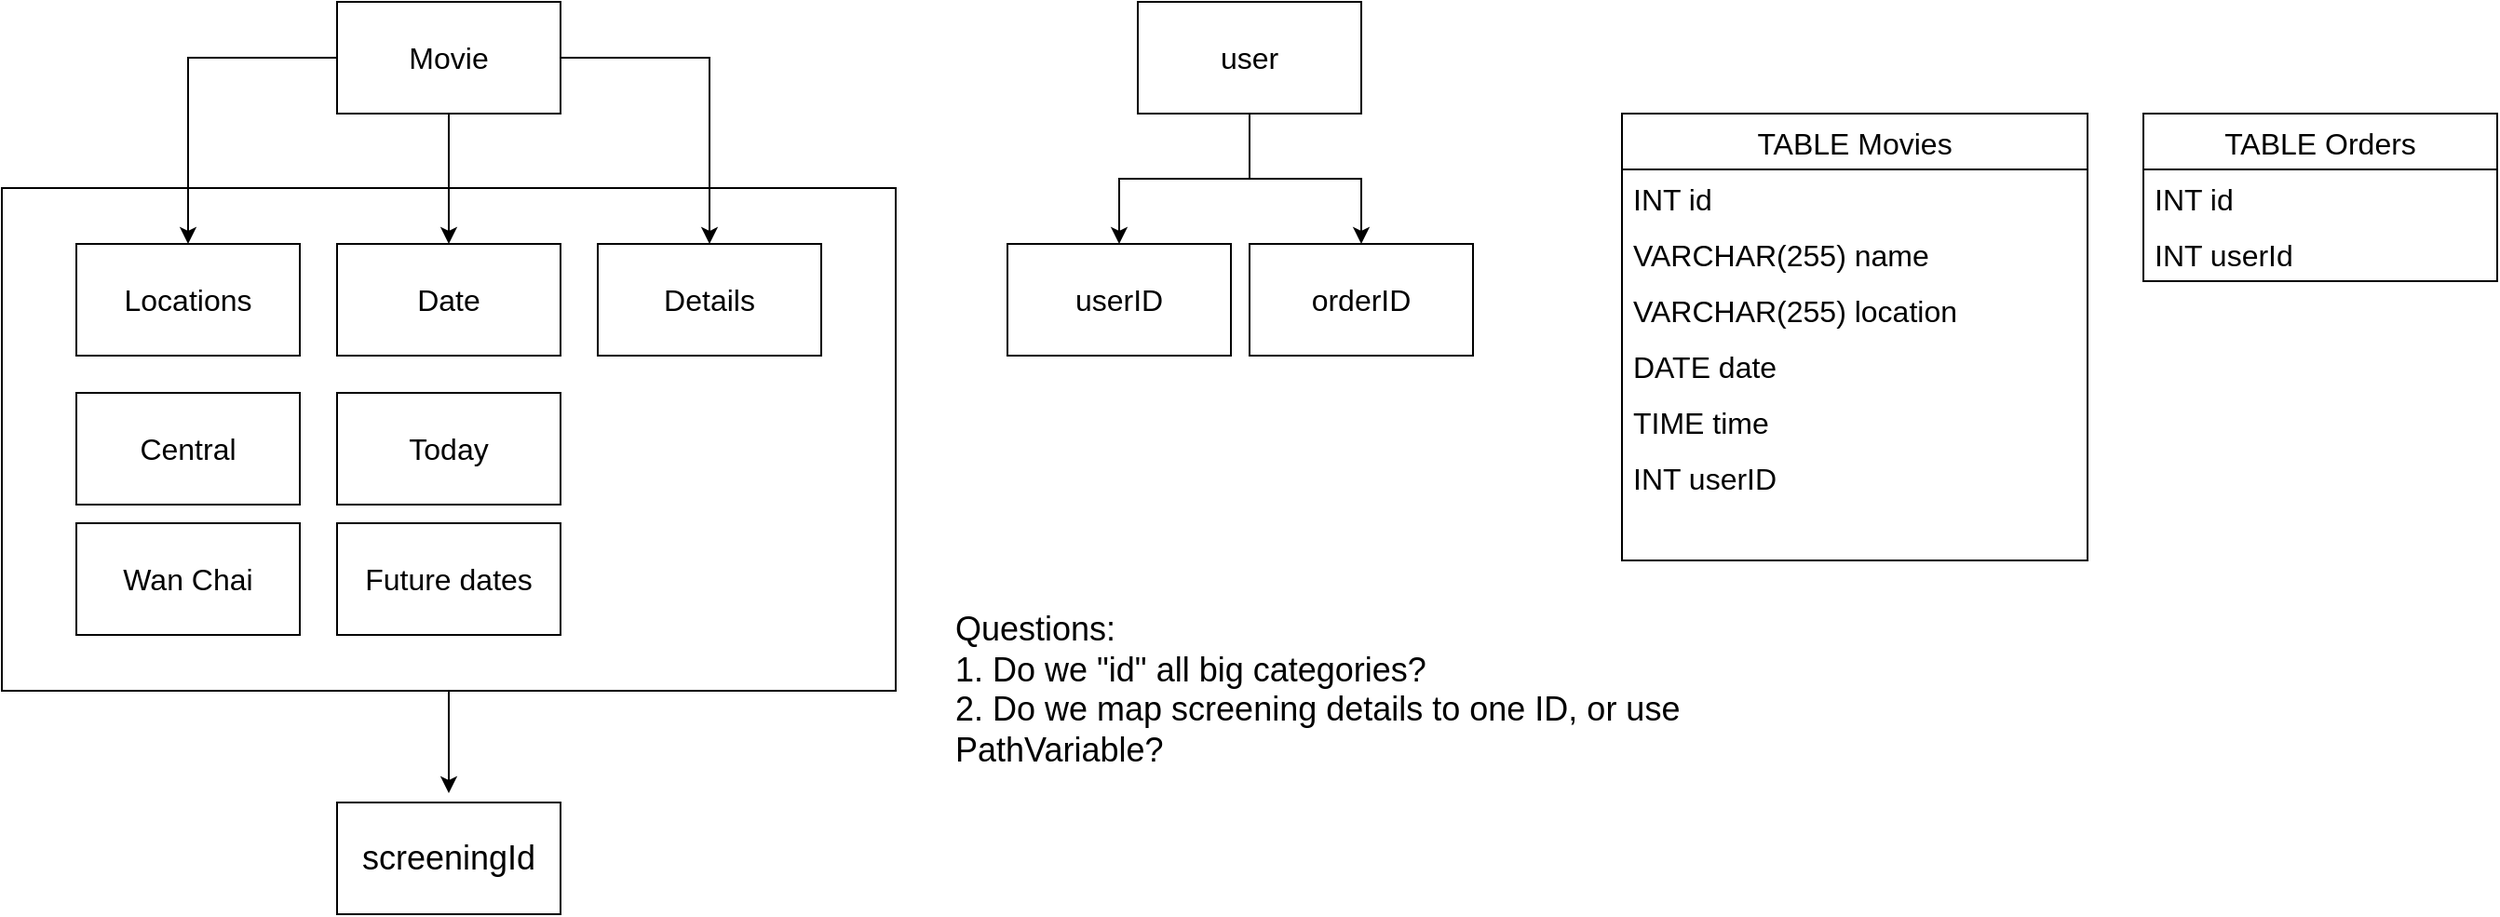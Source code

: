 <mxfile version="15.6.8" type="github" pages="2">
  <diagram id="inf0msOMzO1k1MvchSSj" name="Page-1">
    <mxGraphModel dx="1426" dy="738" grid="1" gridSize="10" guides="1" tooltips="1" connect="1" arrows="1" fold="1" page="1" pageScale="1" pageWidth="1654" pageHeight="1169" math="0" shadow="0">
      <root>
        <mxCell id="0" />
        <mxCell id="1" parent="0" />
        <mxCell id="XJIBHl0FXU8qW76EnuhN-33" style="edgeStyle=orthogonalEdgeStyle;rounded=0;orthogonalLoop=1;jettySize=auto;html=1;entryX=0.5;entryY=0;entryDx=0;entryDy=0;fontSize=18;" edge="1" parent="1" source="XJIBHl0FXU8qW76EnuhN-31">
          <mxGeometry relative="1" as="geometry">
            <mxPoint x="300" y="525" as="targetPoint" />
          </mxGeometry>
        </mxCell>
        <mxCell id="XJIBHl0FXU8qW76EnuhN-31" value="" style="rounded=0;whiteSpace=wrap;html=1;fontSize=18;align=left;verticalAlign=top;" vertex="1" parent="1">
          <mxGeometry x="60" y="200" width="480" height="270" as="geometry" />
        </mxCell>
        <mxCell id="XJIBHl0FXU8qW76EnuhN-2" value="TABLE Movies" style="swimlane;fontStyle=0;childLayout=stackLayout;horizontal=1;startSize=30;horizontalStack=0;resizeParent=1;resizeParentMax=0;resizeLast=0;collapsible=1;marginBottom=0;fontSize=16;" vertex="1" parent="1">
          <mxGeometry x="930" y="160" width="250" height="240" as="geometry" />
        </mxCell>
        <mxCell id="XJIBHl0FXU8qW76EnuhN-3" value="INT id" style="text;strokeColor=none;fillColor=none;align=left;verticalAlign=middle;spacingLeft=4;spacingRight=4;overflow=hidden;points=[[0,0.5],[1,0.5]];portConstraint=eastwest;rotatable=0;fontSize=16;" vertex="1" parent="XJIBHl0FXU8qW76EnuhN-2">
          <mxGeometry y="30" width="250" height="30" as="geometry" />
        </mxCell>
        <mxCell id="XJIBHl0FXU8qW76EnuhN-10" value="VARCHAR(255) name" style="text;strokeColor=none;fillColor=none;align=left;verticalAlign=middle;spacingLeft=4;spacingRight=4;overflow=hidden;points=[[0,0.5],[1,0.5]];portConstraint=eastwest;rotatable=0;fontSize=16;" vertex="1" parent="XJIBHl0FXU8qW76EnuhN-2">
          <mxGeometry y="60" width="250" height="30" as="geometry" />
        </mxCell>
        <mxCell id="XJIBHl0FXU8qW76EnuhN-11" value="VARCHAR(255) location" style="text;strokeColor=none;fillColor=none;align=left;verticalAlign=middle;spacingLeft=4;spacingRight=4;overflow=hidden;points=[[0,0.5],[1,0.5]];portConstraint=eastwest;rotatable=0;fontSize=16;" vertex="1" parent="XJIBHl0FXU8qW76EnuhN-2">
          <mxGeometry y="90" width="250" height="30" as="geometry" />
        </mxCell>
        <mxCell id="XJIBHl0FXU8qW76EnuhN-9" value="DATE date" style="text;strokeColor=none;fillColor=none;align=left;verticalAlign=middle;spacingLeft=4;spacingRight=4;overflow=hidden;points=[[0,0.5],[1,0.5]];portConstraint=eastwest;rotatable=0;fontSize=16;" vertex="1" parent="XJIBHl0FXU8qW76EnuhN-2">
          <mxGeometry y="120" width="250" height="30" as="geometry" />
        </mxCell>
        <mxCell id="XJIBHl0FXU8qW76EnuhN-8" value="TIME time" style="text;strokeColor=none;fillColor=none;align=left;verticalAlign=middle;spacingLeft=4;spacingRight=4;overflow=hidden;points=[[0,0.5],[1,0.5]];portConstraint=eastwest;rotatable=0;fontSize=16;" vertex="1" parent="XJIBHl0FXU8qW76EnuhN-2">
          <mxGeometry y="150" width="250" height="30" as="geometry" />
        </mxCell>
        <mxCell id="XJIBHl0FXU8qW76EnuhN-7" value="INT userID" style="text;strokeColor=none;fillColor=none;align=left;verticalAlign=middle;spacingLeft=4;spacingRight=4;overflow=hidden;points=[[0,0.5],[1,0.5]];portConstraint=eastwest;rotatable=0;fontSize=16;" vertex="1" parent="XJIBHl0FXU8qW76EnuhN-2">
          <mxGeometry y="180" width="250" height="30" as="geometry" />
        </mxCell>
        <mxCell id="XJIBHl0FXU8qW76EnuhN-6" style="text;strokeColor=none;fillColor=none;align=left;verticalAlign=middle;spacingLeft=4;spacingRight=4;overflow=hidden;points=[[0,0.5],[1,0.5]];portConstraint=eastwest;rotatable=0;fontSize=16;" vertex="1" parent="XJIBHl0FXU8qW76EnuhN-2">
          <mxGeometry y="210" width="250" height="30" as="geometry" />
        </mxCell>
        <mxCell id="XJIBHl0FXU8qW76EnuhN-20" style="edgeStyle=orthogonalEdgeStyle;rounded=0;orthogonalLoop=1;jettySize=auto;html=1;entryX=0.5;entryY=0;entryDx=0;entryDy=0;fontSize=16;" edge="1" parent="1" source="XJIBHl0FXU8qW76EnuhN-12" target="XJIBHl0FXU8qW76EnuhN-18">
          <mxGeometry relative="1" as="geometry" />
        </mxCell>
        <mxCell id="XJIBHl0FXU8qW76EnuhN-21" style="edgeStyle=orthogonalEdgeStyle;rounded=0;orthogonalLoop=1;jettySize=auto;html=1;entryX=0.5;entryY=0;entryDx=0;entryDy=0;fontSize=16;" edge="1" parent="1" source="XJIBHl0FXU8qW76EnuhN-12" target="XJIBHl0FXU8qW76EnuhN-19">
          <mxGeometry relative="1" as="geometry" />
        </mxCell>
        <mxCell id="XJIBHl0FXU8qW76EnuhN-22" style="edgeStyle=orthogonalEdgeStyle;rounded=0;orthogonalLoop=1;jettySize=auto;html=1;entryX=0.5;entryY=0;entryDx=0;entryDy=0;fontSize=16;" edge="1" parent="1" source="XJIBHl0FXU8qW76EnuhN-12" target="XJIBHl0FXU8qW76EnuhN-16">
          <mxGeometry relative="1" as="geometry" />
        </mxCell>
        <mxCell id="XJIBHl0FXU8qW76EnuhN-12" value="Movie" style="rounded=0;whiteSpace=wrap;html=1;fontSize=16;" vertex="1" parent="1">
          <mxGeometry x="240" y="100" width="120" height="60" as="geometry" />
        </mxCell>
        <mxCell id="XJIBHl0FXU8qW76EnuhN-13" value="Central" style="rounded=0;whiteSpace=wrap;html=1;fontSize=16;" vertex="1" parent="1">
          <mxGeometry x="100" y="310" width="120" height="60" as="geometry" />
        </mxCell>
        <mxCell id="XJIBHl0FXU8qW76EnuhN-14" value="Wan Chai" style="rounded=0;whiteSpace=wrap;html=1;fontSize=16;" vertex="1" parent="1">
          <mxGeometry x="100" y="380" width="120" height="60" as="geometry" />
        </mxCell>
        <mxCell id="XJIBHl0FXU8qW76EnuhN-15" value="Today" style="rounded=0;whiteSpace=wrap;html=1;fontSize=16;" vertex="1" parent="1">
          <mxGeometry x="240" y="310" width="120" height="60" as="geometry" />
        </mxCell>
        <mxCell id="XJIBHl0FXU8qW76EnuhN-16" value="Details" style="rounded=0;whiteSpace=wrap;html=1;fontSize=16;" vertex="1" parent="1">
          <mxGeometry x="380" y="230" width="120" height="60" as="geometry" />
        </mxCell>
        <mxCell id="XJIBHl0FXU8qW76EnuhN-17" value="Future dates" style="rounded=0;whiteSpace=wrap;html=1;fontSize=16;" vertex="1" parent="1">
          <mxGeometry x="240" y="380" width="120" height="60" as="geometry" />
        </mxCell>
        <mxCell id="XJIBHl0FXU8qW76EnuhN-18" value="Locations" style="rounded=0;whiteSpace=wrap;html=1;fontSize=16;" vertex="1" parent="1">
          <mxGeometry x="100" y="230" width="120" height="60" as="geometry" />
        </mxCell>
        <mxCell id="XJIBHl0FXU8qW76EnuhN-19" value="Date" style="rounded=0;whiteSpace=wrap;html=1;fontSize=16;" vertex="1" parent="1">
          <mxGeometry x="240" y="230" width="120" height="60" as="geometry" />
        </mxCell>
        <mxCell id="XJIBHl0FXU8qW76EnuhN-25" style="edgeStyle=orthogonalEdgeStyle;rounded=0;orthogonalLoop=1;jettySize=auto;html=1;entryX=0.5;entryY=0;entryDx=0;entryDy=0;fontSize=16;" edge="1" parent="1" source="XJIBHl0FXU8qW76EnuhN-23" target="XJIBHl0FXU8qW76EnuhN-24">
          <mxGeometry relative="1" as="geometry" />
        </mxCell>
        <mxCell id="XJIBHl0FXU8qW76EnuhN-27" style="edgeStyle=orthogonalEdgeStyle;rounded=0;orthogonalLoop=1;jettySize=auto;html=1;entryX=0.5;entryY=0;entryDx=0;entryDy=0;fontSize=16;" edge="1" parent="1" source="XJIBHl0FXU8qW76EnuhN-23" target="XJIBHl0FXU8qW76EnuhN-26">
          <mxGeometry relative="1" as="geometry" />
        </mxCell>
        <mxCell id="XJIBHl0FXU8qW76EnuhN-23" value="user" style="rounded=0;whiteSpace=wrap;html=1;fontSize=16;" vertex="1" parent="1">
          <mxGeometry x="670" y="100" width="120" height="60" as="geometry" />
        </mxCell>
        <mxCell id="XJIBHl0FXU8qW76EnuhN-24" value="userID" style="rounded=0;whiteSpace=wrap;html=1;fontSize=16;" vertex="1" parent="1">
          <mxGeometry x="600" y="230" width="120" height="60" as="geometry" />
        </mxCell>
        <mxCell id="XJIBHl0FXU8qW76EnuhN-26" value="orderID" style="rounded=0;whiteSpace=wrap;html=1;fontSize=16;" vertex="1" parent="1">
          <mxGeometry x="730" y="230" width="120" height="60" as="geometry" />
        </mxCell>
        <mxCell id="XJIBHl0FXU8qW76EnuhN-30" value="Questions:&lt;br&gt;1. Do we &quot;id&quot; all big categories?&lt;br&gt;2. Do we map screening details to one ID, or use PathVariable?" style="text;html=1;strokeColor=none;fillColor=none;align=left;verticalAlign=top;whiteSpace=wrap;rounded=0;fontSize=18;" vertex="1" parent="1">
          <mxGeometry x="570" y="420" width="450" height="170" as="geometry" />
        </mxCell>
        <mxCell id="XJIBHl0FXU8qW76EnuhN-34" value="screeningId" style="rounded=0;whiteSpace=wrap;html=1;fontSize=18;align=center;verticalAlign=middle;" vertex="1" parent="1">
          <mxGeometry x="240" y="530" width="120" height="60" as="geometry" />
        </mxCell>
        <mxCell id="XJIBHl0FXU8qW76EnuhN-35" value="TABLE Orders" style="swimlane;fontStyle=0;childLayout=stackLayout;horizontal=1;startSize=30;horizontalStack=0;resizeParent=1;resizeParentMax=0;resizeLast=0;collapsible=1;marginBottom=0;fontSize=16;align=center;verticalAlign=middle;" vertex="1" parent="1">
          <mxGeometry x="1210" y="160" width="190" height="90" as="geometry" />
        </mxCell>
        <mxCell id="XJIBHl0FXU8qW76EnuhN-36" value="INT id" style="text;strokeColor=none;fillColor=none;align=left;verticalAlign=middle;spacingLeft=4;spacingRight=4;overflow=hidden;points=[[0,0.5],[1,0.5]];portConstraint=eastwest;rotatable=0;fontSize=16;" vertex="1" parent="XJIBHl0FXU8qW76EnuhN-35">
          <mxGeometry y="30" width="190" height="30" as="geometry" />
        </mxCell>
        <mxCell id="XJIBHl0FXU8qW76EnuhN-37" value="INT userId" style="text;strokeColor=none;fillColor=none;align=left;verticalAlign=middle;spacingLeft=4;spacingRight=4;overflow=hidden;points=[[0,0.5],[1,0.5]];portConstraint=eastwest;rotatable=0;fontSize=16;" vertex="1" parent="XJIBHl0FXU8qW76EnuhN-35">
          <mxGeometry y="60" width="190" height="30" as="geometry" />
        </mxCell>
      </root>
    </mxGraphModel>
  </diagram>
  <diagram id="grS8_UR6S99u-IbPH8pO" name="Page-2">
    <mxGraphModel dx="1149" dy="530" grid="1" gridSize="10" guides="1" tooltips="1" connect="1" arrows="1" fold="1" page="1" pageScale="1" pageWidth="1654" pageHeight="1169" math="0" shadow="0">
      <root>
        <mxCell id="7yAR-VL2dvo0NPLu3Ppd-0" />
        <mxCell id="7yAR-VL2dvo0NPLu3Ppd-1" parent="7yAR-VL2dvo0NPLu3Ppd-0" />
        <mxCell id="_8JNzzaA8c2axMnzPEc8-0" value="" style="rounded=0;whiteSpace=wrap;html=1;fontSize=20;align=center;verticalAlign=middle;" vertex="1" parent="7yAR-VL2dvo0NPLu3Ppd-1">
          <mxGeometry x="20" y="320" width="350" height="420" as="geometry" />
        </mxCell>
        <mxCell id="lydlfmzGHMB77oC5Nd6J-48" style="edgeStyle=orthogonalEdgeStyle;rounded=0;orthogonalLoop=1;jettySize=auto;html=1;exitX=0.5;exitY=0;exitDx=0;exitDy=0;fontSize=13;" edge="1" parent="7yAR-VL2dvo0NPLu3Ppd-1" source="_8JNzzaA8c2axMnzPEc8-1">
          <mxGeometry relative="1" as="geometry">
            <mxPoint x="194.667" y="180" as="targetPoint" />
          </mxGeometry>
        </mxCell>
        <mxCell id="lydlfmzGHMB77oC5Nd6J-50" style="edgeStyle=orthogonalEdgeStyle;rounded=0;orthogonalLoop=1;jettySize=auto;html=1;exitX=0.75;exitY=0;exitDx=0;exitDy=0;fontSize=16;entryX=0.5;entryY=1;entryDx=0;entryDy=0;" edge="1" parent="7yAR-VL2dvo0NPLu3Ppd-1" source="_8JNzzaA8c2axMnzPEc8-1" target="lydlfmzGHMB77oC5Nd6J-51">
          <mxGeometry relative="1" as="geometry">
            <mxPoint x="440" y="190" as="targetPoint" />
          </mxGeometry>
        </mxCell>
        <mxCell id="_8JNzzaA8c2axMnzPEc8-1" value="Header&lt;br&gt;(Permanent)" style="rounded=0;whiteSpace=wrap;html=1;fontSize=20;align=center;verticalAlign=middle;" vertex="1" parent="7yAR-VL2dvo0NPLu3Ppd-1">
          <mxGeometry x="40" y="340" width="310" height="80" as="geometry" />
        </mxCell>
        <mxCell id="Tnv73IaCdccbraMQyGJb-22" style="edgeStyle=orthogonalEdgeStyle;rounded=0;orthogonalLoop=1;jettySize=auto;html=1;exitX=1;exitY=0.5;exitDx=0;exitDy=0;entryX=0;entryY=0.525;entryDx=0;entryDy=0;entryPerimeter=0;fontSize=16;" edge="1" parent="7yAR-VL2dvo0NPLu3Ppd-1" source="_8JNzzaA8c2axMnzPEc8-2" target="lydlfmzGHMB77oC5Nd6J-0">
          <mxGeometry relative="1" as="geometry" />
        </mxCell>
        <mxCell id="_8JNzzaA8c2axMnzPEc8-2" value="Navigation" style="rounded=0;whiteSpace=wrap;html=1;fontSize=20;align=center;verticalAlign=middle;" vertex="1" parent="7yAR-VL2dvo0NPLu3Ppd-1">
          <mxGeometry x="40" y="430" width="310" height="220" as="geometry" />
        </mxCell>
        <mxCell id="lydlfmzGHMB77oC5Nd6J-52" style="edgeStyle=orthogonalEdgeStyle;rounded=0;orthogonalLoop=1;jettySize=auto;html=1;exitX=0.5;exitY=1;exitDx=0;exitDy=0;fontSize=16;" edge="1" parent="7yAR-VL2dvo0NPLu3Ppd-1" source="_8JNzzaA8c2axMnzPEc8-3">
          <mxGeometry relative="1" as="geometry">
            <mxPoint x="320" y="930" as="targetPoint" />
            <Array as="points">
              <mxPoint x="195" y="930" />
            </Array>
          </mxGeometry>
        </mxCell>
        <mxCell id="_8JNzzaA8c2axMnzPEc8-3" value="Footer&lt;br&gt;(Permanent)" style="rounded=0;whiteSpace=wrap;html=1;fontSize=20;align=center;verticalAlign=middle;" vertex="1" parent="7yAR-VL2dvo0NPLu3Ppd-1">
          <mxGeometry x="40" y="670" width="310" height="60" as="geometry" />
        </mxCell>
        <mxCell id="lydlfmzGHMB77oC5Nd6J-55" value="" style="edgeStyle=orthogonalEdgeStyle;rounded=0;orthogonalLoop=1;jettySize=auto;html=1;fontSize=16;" edge="1" parent="7yAR-VL2dvo0NPLu3Ppd-1" source="lydlfmzGHMB77oC5Nd6J-0" target="lydlfmzGHMB77oC5Nd6J-54">
          <mxGeometry relative="1" as="geometry" />
        </mxCell>
        <mxCell id="lydlfmzGHMB77oC5Nd6J-0" value="" style="rounded=0;whiteSpace=wrap;html=1;fontSize=20;align=center;verticalAlign=middle;" vertex="1" parent="7yAR-VL2dvo0NPLu3Ppd-1">
          <mxGeometry x="420" y="325" width="350" height="410" as="geometry" />
        </mxCell>
        <mxCell id="lydlfmzGHMB77oC5Nd6J-29" style="edgeStyle=orthogonalEdgeStyle;rounded=0;orthogonalLoop=1;jettySize=auto;html=1;exitX=1;exitY=0.5;exitDx=0;exitDy=0;entryX=0;entryY=0.134;entryDx=0;entryDy=0;entryPerimeter=0;fontSize=16;" edge="1" parent="7yAR-VL2dvo0NPLu3Ppd-1" source="lydlfmzGHMB77oC5Nd6J-4" target="lydlfmzGHMB77oC5Nd6J-11">
          <mxGeometry relative="1" as="geometry">
            <Array as="points">
              <mxPoint x="790" y="505" />
              <mxPoint x="790" y="380" />
            </Array>
          </mxGeometry>
        </mxCell>
        <mxCell id="lydlfmzGHMB77oC5Nd6J-1" value="Movie poster" style="rounded=0;whiteSpace=wrap;html=1;fontSize=16;align=center;verticalAlign=middle;" vertex="1" parent="7yAR-VL2dvo0NPLu3Ppd-1">
          <mxGeometry x="470" y="475" width="120" height="60" as="geometry" />
        </mxCell>
        <mxCell id="lydlfmzGHMB77oC5Nd6J-3" value="Movie name" style="text;html=1;strokeColor=none;fillColor=none;align=center;verticalAlign=middle;whiteSpace=wrap;rounded=0;fontSize=16;" vertex="1" parent="7yAR-VL2dvo0NPLu3Ppd-1">
          <mxGeometry x="500" y="545" width="60" height="30" as="geometry" />
        </mxCell>
        <mxCell id="lydlfmzGHMB77oC5Nd6J-4" value="Movie poster" style="rounded=0;whiteSpace=wrap;html=1;fontSize=16;align=center;verticalAlign=middle;" vertex="1" parent="7yAR-VL2dvo0NPLu3Ppd-1">
          <mxGeometry x="600" y="475" width="120" height="60" as="geometry" />
        </mxCell>
        <mxCell id="lydlfmzGHMB77oC5Nd6J-5" value="Movie name" style="text;html=1;strokeColor=none;fillColor=none;align=center;verticalAlign=middle;whiteSpace=wrap;rounded=0;fontSize=16;" vertex="1" parent="7yAR-VL2dvo0NPLu3Ppd-1">
          <mxGeometry x="630" y="545" width="60" height="30" as="geometry" />
        </mxCell>
        <mxCell id="lydlfmzGHMB77oC5Nd6J-6" value="Movie poster" style="rounded=0;whiteSpace=wrap;html=1;fontSize=16;align=center;verticalAlign=middle;" vertex="1" parent="7yAR-VL2dvo0NPLu3Ppd-1">
          <mxGeometry x="470" y="610" width="120" height="60" as="geometry" />
        </mxCell>
        <mxCell id="lydlfmzGHMB77oC5Nd6J-7" value="Movie name" style="text;html=1;strokeColor=none;fillColor=none;align=center;verticalAlign=middle;whiteSpace=wrap;rounded=0;fontSize=16;" vertex="1" parent="7yAR-VL2dvo0NPLu3Ppd-1">
          <mxGeometry x="500" y="680" width="60" height="30" as="geometry" />
        </mxCell>
        <mxCell id="lydlfmzGHMB77oC5Nd6J-8" value="Movie poster" style="rounded=0;whiteSpace=wrap;html=1;fontSize=16;align=center;verticalAlign=middle;" vertex="1" parent="7yAR-VL2dvo0NPLu3Ppd-1">
          <mxGeometry x="600" y="610" width="120" height="60" as="geometry" />
        </mxCell>
        <mxCell id="lydlfmzGHMB77oC5Nd6J-9" value="Movie name" style="text;html=1;strokeColor=none;fillColor=none;align=center;verticalAlign=middle;whiteSpace=wrap;rounded=0;fontSize=16;" vertex="1" parent="7yAR-VL2dvo0NPLu3Ppd-1">
          <mxGeometry x="630" y="680" width="60" height="30" as="geometry" />
        </mxCell>
        <mxCell id="lydlfmzGHMB77oC5Nd6J-11" value="" style="rounded=0;whiteSpace=wrap;html=1;fontSize=20;align=center;verticalAlign=middle;" vertex="1" parent="7yAR-VL2dvo0NPLu3Ppd-1">
          <mxGeometry x="810" y="325" width="350" height="410" as="geometry" />
        </mxCell>
        <mxCell id="lydlfmzGHMB77oC5Nd6J-12" value="Movie poster" style="rounded=0;whiteSpace=wrap;html=1;fontSize=16;align=center;verticalAlign=middle;" vertex="1" parent="7yAR-VL2dvo0NPLu3Ppd-1">
          <mxGeometry x="840" y="370" width="300" height="110" as="geometry" />
        </mxCell>
        <mxCell id="lydlfmzGHMB77oC5Nd6J-13" value="Movie details" style="rounded=0;whiteSpace=wrap;html=1;fontSize=16;align=center;verticalAlign=middle;" vertex="1" parent="7yAR-VL2dvo0NPLu3Ppd-1">
          <mxGeometry x="840" y="490" width="300" height="90" as="geometry" />
        </mxCell>
        <mxCell id="lydlfmzGHMB77oC5Nd6J-16" value="" style="shape=table;html=1;whiteSpace=wrap;startSize=0;container=1;collapsible=0;childLayout=tableLayout;fontSize=16;align=center;verticalAlign=middle;" vertex="1" parent="7yAR-VL2dvo0NPLu3Ppd-1">
          <mxGeometry x="840" y="590" width="300" height="120" as="geometry" />
        </mxCell>
        <mxCell id="lydlfmzGHMB77oC5Nd6J-17" value="" style="shape=partialRectangle;html=1;whiteSpace=wrap;collapsible=0;dropTarget=0;pointerEvents=0;fillColor=none;top=0;left=0;bottom=0;right=0;points=[[0,0.5],[1,0.5]];portConstraint=eastwest;fontSize=16;align=center;verticalAlign=middle;" vertex="1" parent="lydlfmzGHMB77oC5Nd6J-16">
          <mxGeometry width="300" height="40" as="geometry" />
        </mxCell>
        <mxCell id="lydlfmzGHMB77oC5Nd6J-18" value="Location" style="shape=partialRectangle;html=1;whiteSpace=wrap;connectable=0;fillColor=none;top=0;left=0;bottom=0;right=0;overflow=hidden;pointerEvents=1;fontSize=16;align=center;verticalAlign=middle;" vertex="1" parent="lydlfmzGHMB77oC5Nd6J-17">
          <mxGeometry width="150" height="40" as="geometry">
            <mxRectangle width="150" height="40" as="alternateBounds" />
          </mxGeometry>
        </mxCell>
        <mxCell id="lydlfmzGHMB77oC5Nd6J-19" value="Time menu" style="shape=partialRectangle;html=1;whiteSpace=wrap;connectable=0;fillColor=none;top=0;left=0;bottom=0;right=0;overflow=hidden;pointerEvents=1;fontSize=16;align=center;verticalAlign=middle;" vertex="1" parent="lydlfmzGHMB77oC5Nd6J-17">
          <mxGeometry x="150" width="150" height="40" as="geometry">
            <mxRectangle width="150" height="40" as="alternateBounds" />
          </mxGeometry>
        </mxCell>
        <mxCell id="lydlfmzGHMB77oC5Nd6J-21" value="" style="shape=partialRectangle;html=1;whiteSpace=wrap;collapsible=0;dropTarget=0;pointerEvents=0;fillColor=none;top=0;left=0;bottom=0;right=0;points=[[0,0.5],[1,0.5]];portConstraint=eastwest;fontSize=16;align=center;verticalAlign=middle;" vertex="1" parent="lydlfmzGHMB77oC5Nd6J-16">
          <mxGeometry y="40" width="300" height="40" as="geometry" />
        </mxCell>
        <mxCell id="lydlfmzGHMB77oC5Nd6J-22" value="Location" style="shape=partialRectangle;html=1;whiteSpace=wrap;connectable=0;fillColor=none;top=0;left=0;bottom=0;right=0;overflow=hidden;pointerEvents=1;fontSize=16;align=center;verticalAlign=middle;" vertex="1" parent="lydlfmzGHMB77oC5Nd6J-21">
          <mxGeometry width="150" height="40" as="geometry">
            <mxRectangle width="150" height="40" as="alternateBounds" />
          </mxGeometry>
        </mxCell>
        <mxCell id="lydlfmzGHMB77oC5Nd6J-23" value="&lt;span&gt;Time menu&lt;/span&gt;" style="shape=partialRectangle;html=1;whiteSpace=wrap;connectable=0;fillColor=none;top=0;left=0;bottom=0;right=0;overflow=hidden;pointerEvents=1;fontSize=16;align=center;verticalAlign=middle;" vertex="1" parent="lydlfmzGHMB77oC5Nd6J-21">
          <mxGeometry x="150" width="150" height="40" as="geometry">
            <mxRectangle width="150" height="40" as="alternateBounds" />
          </mxGeometry>
        </mxCell>
        <mxCell id="lydlfmzGHMB77oC5Nd6J-25" value="" style="shape=partialRectangle;html=1;whiteSpace=wrap;collapsible=0;dropTarget=0;pointerEvents=0;fillColor=none;top=0;left=0;bottom=0;right=0;points=[[0,0.5],[1,0.5]];portConstraint=eastwest;fontSize=16;align=center;verticalAlign=middle;" vertex="1" parent="lydlfmzGHMB77oC5Nd6J-16">
          <mxGeometry y="80" width="300" height="40" as="geometry" />
        </mxCell>
        <mxCell id="lydlfmzGHMB77oC5Nd6J-26" value="Location" style="shape=partialRectangle;html=1;whiteSpace=wrap;connectable=0;fillColor=none;top=0;left=0;bottom=0;right=0;overflow=hidden;pointerEvents=1;fontSize=16;align=center;verticalAlign=middle;" vertex="1" parent="lydlfmzGHMB77oC5Nd6J-25">
          <mxGeometry width="150" height="40" as="geometry">
            <mxRectangle width="150" height="40" as="alternateBounds" />
          </mxGeometry>
        </mxCell>
        <mxCell id="lydlfmzGHMB77oC5Nd6J-27" value="&lt;span&gt;Time menu&lt;/span&gt;" style="shape=partialRectangle;html=1;whiteSpace=wrap;connectable=0;fillColor=none;top=0;left=0;bottom=0;right=0;overflow=hidden;pointerEvents=1;fontSize=16;align=center;verticalAlign=middle;" vertex="1" parent="lydlfmzGHMB77oC5Nd6J-25">
          <mxGeometry x="150" width="150" height="40" as="geometry">
            <mxRectangle width="150" height="40" as="alternateBounds" />
          </mxGeometry>
        </mxCell>
        <mxCell id="lydlfmzGHMB77oC5Nd6J-30" value="" style="rounded=0;whiteSpace=wrap;html=1;fontSize=20;align=center;verticalAlign=middle;" vertex="1" parent="7yAR-VL2dvo0NPLu3Ppd-1">
          <mxGeometry x="1210" y="325" width="350" height="410" as="geometry" />
        </mxCell>
        <mxCell id="lydlfmzGHMB77oC5Nd6J-31" value="Movie details" style="text;html=1;strokeColor=none;fillColor=none;align=center;verticalAlign=middle;whiteSpace=wrap;rounded=0;fontSize=16;" vertex="1" parent="7yAR-VL2dvo0NPLu3Ppd-1">
          <mxGeometry x="1350" y="360" width="60" height="30" as="geometry" />
        </mxCell>
        <mxCell id="lydlfmzGHMB77oC5Nd6J-32" value="Seating plan&lt;br&gt;(Individual seats as sub-component)" style="rounded=0;whiteSpace=wrap;html=1;fontSize=16;align=center;verticalAlign=middle;" vertex="1" parent="7yAR-VL2dvo0NPLu3Ppd-1">
          <mxGeometry x="1230" y="410" width="310" height="270" as="geometry" />
        </mxCell>
        <mxCell id="lydlfmzGHMB77oC5Nd6J-38" style="edgeStyle=orthogonalEdgeStyle;rounded=0;orthogonalLoop=1;jettySize=auto;html=1;exitX=1;exitY=0.5;exitDx=0;exitDy=0;entryX=-0.001;entryY=0.439;entryDx=0;entryDy=0;entryPerimeter=0;fontSize=16;" edge="1" parent="7yAR-VL2dvo0NPLu3Ppd-1" source="lydlfmzGHMB77oC5Nd6J-33" target="Tnv73IaCdccbraMQyGJb-1">
          <mxGeometry relative="1" as="geometry">
            <Array as="points">
              <mxPoint x="1590" y="705" />
              <mxPoint x="1590" y="505" />
              <mxPoint x="1610" y="505" />
            </Array>
          </mxGeometry>
        </mxCell>
        <mxCell id="lydlfmzGHMB77oC5Nd6J-33" value="Confirm" style="rounded=0;whiteSpace=wrap;html=1;fontSize=16;align=center;verticalAlign=middle;" vertex="1" parent="7yAR-VL2dvo0NPLu3Ppd-1">
          <mxGeometry x="1320" y="690" width="120" height="30" as="geometry" />
        </mxCell>
        <mxCell id="lydlfmzGHMB77oC5Nd6J-34" style="edgeStyle=orthogonalEdgeStyle;rounded=0;orthogonalLoop=1;jettySize=auto;html=1;exitX=1;exitY=0.5;exitDx=0;exitDy=0;fontSize=16;" edge="1" parent="7yAR-VL2dvo0NPLu3Ppd-1" source="lydlfmzGHMB77oC5Nd6J-17" target="lydlfmzGHMB77oC5Nd6J-30">
          <mxGeometry relative="1" as="geometry" />
        </mxCell>
        <mxCell id="lydlfmzGHMB77oC5Nd6J-35" value="" style="rounded=0;whiteSpace=wrap;html=1;fontSize=20;align=center;verticalAlign=middle;" vertex="1" parent="7yAR-VL2dvo0NPLu3Ppd-1">
          <mxGeometry x="2000" y="320" width="350" height="410" as="geometry" />
        </mxCell>
        <mxCell id="lydlfmzGHMB77oC5Nd6J-36" value="Select payment method" style="rounded=0;whiteSpace=wrap;html=1;fontSize=16;align=center;verticalAlign=middle;" vertex="1" parent="7yAR-VL2dvo0NPLu3Ppd-1">
          <mxGeometry x="2034" y="540" width="286" height="125" as="geometry" />
        </mxCell>
        <mxCell id="Tnv73IaCdccbraMQyGJb-10" style="edgeStyle=orthogonalEdgeStyle;rounded=0;orthogonalLoop=1;jettySize=auto;html=1;exitX=1;exitY=0.25;exitDx=0;exitDy=0;entryX=-0.001;entryY=0.439;entryDx=0;entryDy=0;entryPerimeter=0;fontSize=16;" edge="1" parent="7yAR-VL2dvo0NPLu3Ppd-1" source="lydlfmzGHMB77oC5Nd6J-37" target="Tnv73IaCdccbraMQyGJb-7">
          <mxGeometry relative="1" as="geometry">
            <Array as="points">
              <mxPoint x="2370" y="693" />
              <mxPoint x="2370" y="500" />
            </Array>
          </mxGeometry>
        </mxCell>
        <mxCell id="lydlfmzGHMB77oC5Nd6J-37" value="Confirm" style="rounded=0;whiteSpace=wrap;html=1;fontSize=16;align=center;verticalAlign=middle;" vertex="1" parent="7yAR-VL2dvo0NPLu3Ppd-1">
          <mxGeometry x="2115" y="685" width="120" height="30" as="geometry" />
        </mxCell>
        <mxCell id="lydlfmzGHMB77oC5Nd6J-42" value="" style="rounded=0;whiteSpace=wrap;html=1;fontSize=20;align=center;verticalAlign=middle;" vertex="1" parent="7yAR-VL2dvo0NPLu3Ppd-1">
          <mxGeometry x="2790" y="320" width="350" height="410" as="geometry" />
        </mxCell>
        <mxCell id="lydlfmzGHMB77oC5Nd6J-43" value="Payment message" style="rounded=0;whiteSpace=wrap;html=1;fontSize=16;align=center;verticalAlign=middle;" vertex="1" parent="7yAR-VL2dvo0NPLu3Ppd-1">
          <mxGeometry x="2820" y="405" width="290" height="250" as="geometry" />
        </mxCell>
        <mxCell id="lydlfmzGHMB77oC5Nd6J-46" value="&lt;font style=&quot;font-size: 13px&quot;&gt;Make more order&lt;/font&gt;" style="rounded=0;whiteSpace=wrap;html=1;fontSize=16;align=center;verticalAlign=middle;" vertex="1" parent="7yAR-VL2dvo0NPLu3Ppd-1">
          <mxGeometry x="2910" y="680" width="120" height="30" as="geometry" />
        </mxCell>
        <mxCell id="lydlfmzGHMB77oC5Nd6J-49" value="&lt;font style=&quot;font-size: 16px&quot;&gt;My Cart&lt;/font&gt;" style="rounded=0;whiteSpace=wrap;html=1;fontSize=13;align=center;verticalAlign=middle;" vertex="1" parent="7yAR-VL2dvo0NPLu3Ppd-1">
          <mxGeometry x="135" y="120" width="120" height="60" as="geometry" />
        </mxCell>
        <mxCell id="lydlfmzGHMB77oC5Nd6J-51" value="My orders" style="rounded=0;whiteSpace=wrap;html=1;fontSize=16;align=center;verticalAlign=middle;" vertex="1" parent="7yAR-VL2dvo0NPLu3Ppd-1">
          <mxGeometry x="380" y="120" width="120" height="60" as="geometry" />
        </mxCell>
        <mxCell id="lydlfmzGHMB77oC5Nd6J-53" value="Links to FB/IG/..." style="rounded=0;whiteSpace=wrap;html=1;fontSize=16;align=center;verticalAlign=middle;" vertex="1" parent="7yAR-VL2dvo0NPLu3Ppd-1">
          <mxGeometry x="320" y="900" width="120" height="60" as="geometry" />
        </mxCell>
        <mxCell id="lydlfmzGHMB77oC5Nd6J-54" value="Multiple pages" style="rounded=0;whiteSpace=wrap;html=1;fontSize=20;align=center;verticalAlign=middle;" vertex="1" parent="7yAR-VL2dvo0NPLu3Ppd-1">
          <mxGeometry x="420" y="815" width="350" height="65" as="geometry" />
        </mxCell>
        <mxCell id="Tnv73IaCdccbraMQyGJb-0" value="Future:&lt;br&gt;Show arranged by location/time tab&lt;br&gt;(by preference)" style="text;html=1;strokeColor=none;fillColor=none;align=center;verticalAlign=middle;whiteSpace=wrap;rounded=0;fontSize=16;" vertex="1" parent="7yAR-VL2dvo0NPLu3Ppd-1">
          <mxGeometry x="900" y="785" width="170" height="30" as="geometry" />
        </mxCell>
        <mxCell id="Tnv73IaCdccbraMQyGJb-1" value="" style="rounded=0;whiteSpace=wrap;html=1;fontSize=20;align=center;verticalAlign=middle;" vertex="1" parent="7yAR-VL2dvo0NPLu3Ppd-1">
          <mxGeometry x="1610" y="320" width="350" height="410" as="geometry" />
        </mxCell>
        <mxCell id="Tnv73IaCdccbraMQyGJb-2" value="Snack selection (optional)" style="rounded=0;whiteSpace=wrap;html=1;fontSize=16;align=center;verticalAlign=middle;" vertex="1" parent="7yAR-VL2dvo0NPLu3Ppd-1">
          <mxGeometry x="1640" y="405" width="300" height="265" as="geometry" />
        </mxCell>
        <mxCell id="Tnv73IaCdccbraMQyGJb-5" style="edgeStyle=orthogonalEdgeStyle;rounded=0;orthogonalLoop=1;jettySize=auto;html=1;exitX=1;exitY=0.5;exitDx=0;exitDy=0;entryX=-0.001;entryY=0.455;entryDx=0;entryDy=0;entryPerimeter=0;fontSize=16;" edge="1" parent="7yAR-VL2dvo0NPLu3Ppd-1" source="Tnv73IaCdccbraMQyGJb-3" target="lydlfmzGHMB77oC5Nd6J-35">
          <mxGeometry relative="1" as="geometry">
            <Array as="points">
              <mxPoint x="1980" y="705" />
              <mxPoint x="1980" y="507" />
            </Array>
          </mxGeometry>
        </mxCell>
        <mxCell id="Tnv73IaCdccbraMQyGJb-3" value="Confirm" style="rounded=0;whiteSpace=wrap;html=1;fontSize=16;align=center;verticalAlign=middle;" vertex="1" parent="7yAR-VL2dvo0NPLu3Ppd-1">
          <mxGeometry x="1720" y="690" width="120" height="30" as="geometry" />
        </mxCell>
        <mxCell id="Tnv73IaCdccbraMQyGJb-4" value="Cart summary" style="rounded=0;whiteSpace=wrap;html=1;fontSize=16;align=center;verticalAlign=middle;" vertex="1" parent="7yAR-VL2dvo0NPLu3Ppd-1">
          <mxGeometry x="2034" y="405" width="286" height="115" as="geometry" />
        </mxCell>
        <mxCell id="Tnv73IaCdccbraMQyGJb-6" value="Search bar and filter function" style="rounded=0;whiteSpace=wrap;html=1;fontSize=16;align=center;verticalAlign=middle;" vertex="1" parent="7yAR-VL2dvo0NPLu3Ppd-1">
          <mxGeometry x="470" y="360" width="250" height="90" as="geometry" />
        </mxCell>
        <mxCell id="Tnv73IaCdccbraMQyGJb-7" value="" style="rounded=0;whiteSpace=wrap;html=1;fontSize=20;align=center;verticalAlign=middle;" vertex="1" parent="7yAR-VL2dvo0NPLu3Ppd-1">
          <mxGeometry x="2390" y="320" width="350" height="410" as="geometry" />
        </mxCell>
        <mxCell id="Tnv73IaCdccbraMQyGJb-8" value="&lt;span&gt;Input payment information&lt;/span&gt;" style="rounded=0;whiteSpace=wrap;html=1;fontSize=16;align=center;verticalAlign=middle;" vertex="1" parent="7yAR-VL2dvo0NPLu3Ppd-1">
          <mxGeometry x="2421" y="405" width="289" height="265" as="geometry" />
        </mxCell>
        <mxCell id="Tnv73IaCdccbraMQyGJb-11" style="edgeStyle=orthogonalEdgeStyle;rounded=0;orthogonalLoop=1;jettySize=auto;html=1;exitX=1;exitY=0.5;exitDx=0;exitDy=0;entryX=-0.001;entryY=0.431;entryDx=0;entryDy=0;entryPerimeter=0;fontSize=16;" edge="1" parent="7yAR-VL2dvo0NPLu3Ppd-1" source="Tnv73IaCdccbraMQyGJb-9" target="lydlfmzGHMB77oC5Nd6J-42">
          <mxGeometry relative="1" as="geometry">
            <Array as="points">
              <mxPoint x="2770" y="700" />
              <mxPoint x="2770" y="497" />
            </Array>
          </mxGeometry>
        </mxCell>
        <mxCell id="Tnv73IaCdccbraMQyGJb-9" value="Confirm" style="rounded=0;whiteSpace=wrap;html=1;fontSize=16;align=center;verticalAlign=middle;" vertex="1" parent="7yAR-VL2dvo0NPLu3Ppd-1">
          <mxGeometry x="2500" y="685" width="120" height="30" as="geometry" />
        </mxCell>
        <mxCell id="Tnv73IaCdccbraMQyGJb-17" style="edgeStyle=orthogonalEdgeStyle;rounded=0;orthogonalLoop=1;jettySize=auto;html=1;entryX=0.5;entryY=1;entryDx=0;entryDy=0;fontSize=16;" edge="1" parent="7yAR-VL2dvo0NPLu3Ppd-1" source="Tnv73IaCdccbraMQyGJb-16" target="lydlfmzGHMB77oC5Nd6J-42">
          <mxGeometry relative="1" as="geometry" />
        </mxCell>
        <mxCell id="Tnv73IaCdccbraMQyGJb-21" style="edgeStyle=orthogonalEdgeStyle;rounded=0;orthogonalLoop=1;jettySize=auto;html=1;exitX=0.5;exitY=0;exitDx=0;exitDy=0;entryX=0.143;entryY=1;entryDx=0;entryDy=0;entryPerimeter=0;fontSize=16;" edge="1" parent="7yAR-VL2dvo0NPLu3Ppd-1" source="Tnv73IaCdccbraMQyGJb-16" target="Tnv73IaCdccbraMQyGJb-7">
          <mxGeometry relative="1" as="geometry" />
        </mxCell>
        <mxCell id="Tnv73IaCdccbraMQyGJb-16" value="Input information&amp;nbsp;" style="rhombus;whiteSpace=wrap;html=1;fontSize=16;align=center;verticalAlign=middle;" vertex="1" parent="7yAR-VL2dvo0NPLu3Ppd-1">
          <mxGeometry x="2465" y="800" width="190" height="120" as="geometry" />
        </mxCell>
        <mxCell id="Tnv73IaCdccbraMQyGJb-18" value="Success" style="text;html=1;align=center;verticalAlign=middle;resizable=0;points=[];autosize=1;strokeColor=none;fillColor=none;fontSize=16;" vertex="1" parent="7yAR-VL2dvo0NPLu3Ppd-1">
          <mxGeometry x="2740" y="820" width="80" height="20" as="geometry" />
        </mxCell>
        <mxCell id="Tnv73IaCdccbraMQyGJb-20" value="Fail" style="text;html=1;strokeColor=none;fillColor=none;align=center;verticalAlign=middle;whiteSpace=wrap;rounded=0;fontSize=16;" vertex="1" parent="7yAR-VL2dvo0NPLu3Ppd-1">
          <mxGeometry x="2400" y="760" width="60" height="30" as="geometry" />
        </mxCell>
      </root>
    </mxGraphModel>
  </diagram>
</mxfile>
